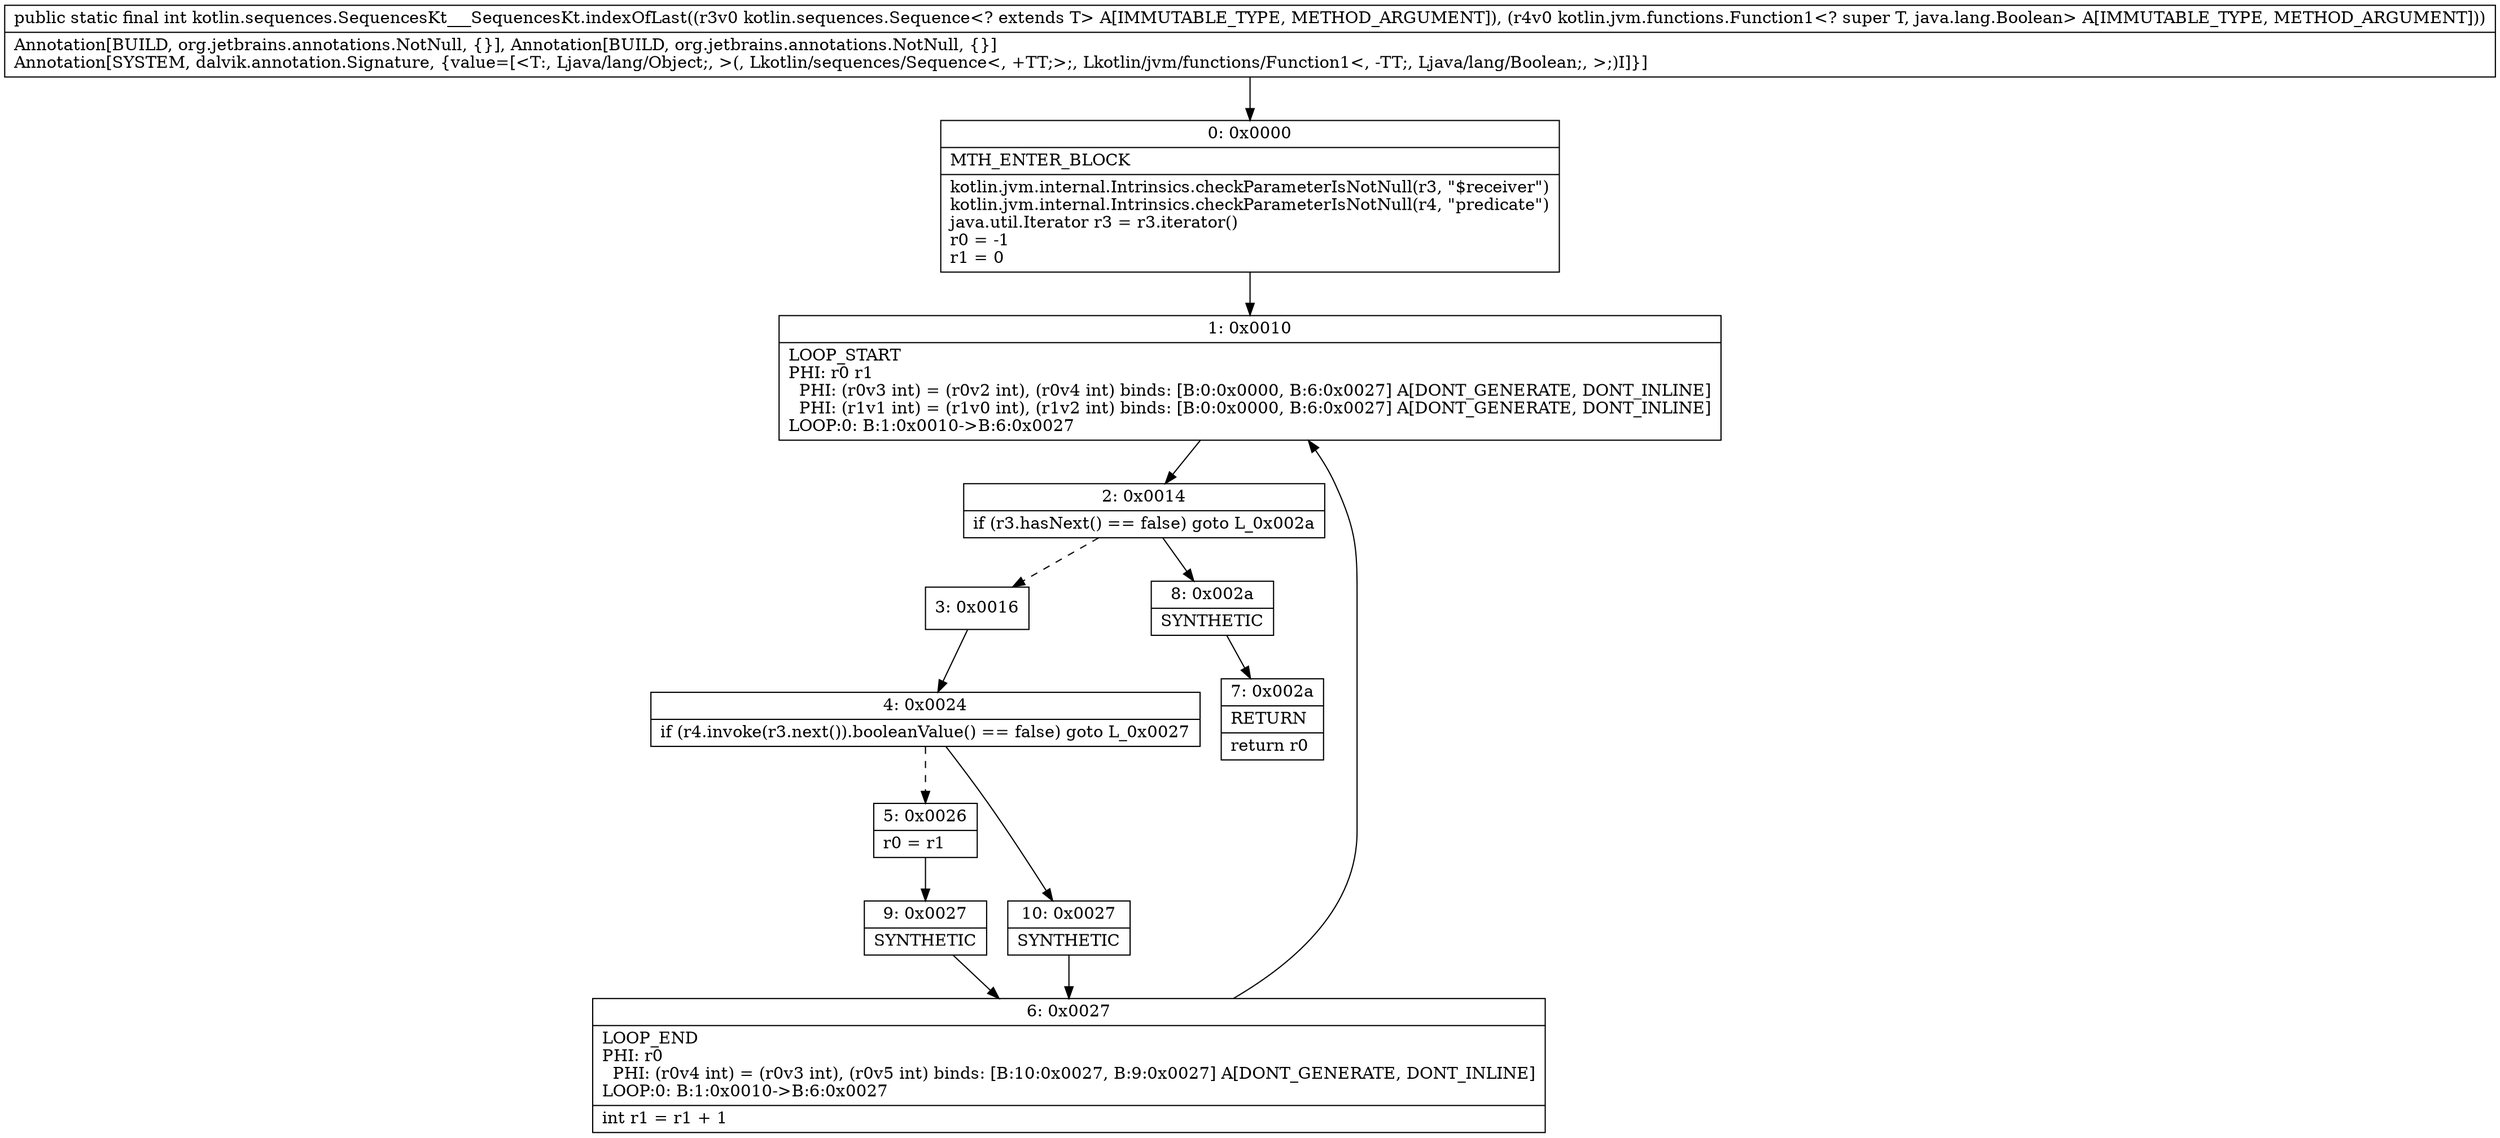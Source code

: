 digraph "CFG forkotlin.sequences.SequencesKt___SequencesKt.indexOfLast(Lkotlin\/sequences\/Sequence;Lkotlin\/jvm\/functions\/Function1;)I" {
Node_0 [shape=record,label="{0\:\ 0x0000|MTH_ENTER_BLOCK\l|kotlin.jvm.internal.Intrinsics.checkParameterIsNotNull(r3, \"$receiver\")\lkotlin.jvm.internal.Intrinsics.checkParameterIsNotNull(r4, \"predicate\")\ljava.util.Iterator r3 = r3.iterator()\lr0 = \-1\lr1 = 0\l}"];
Node_1 [shape=record,label="{1\:\ 0x0010|LOOP_START\lPHI: r0 r1 \l  PHI: (r0v3 int) = (r0v2 int), (r0v4 int) binds: [B:0:0x0000, B:6:0x0027] A[DONT_GENERATE, DONT_INLINE]\l  PHI: (r1v1 int) = (r1v0 int), (r1v2 int) binds: [B:0:0x0000, B:6:0x0027] A[DONT_GENERATE, DONT_INLINE]\lLOOP:0: B:1:0x0010\-\>B:6:0x0027\l}"];
Node_2 [shape=record,label="{2\:\ 0x0014|if (r3.hasNext() == false) goto L_0x002a\l}"];
Node_3 [shape=record,label="{3\:\ 0x0016}"];
Node_4 [shape=record,label="{4\:\ 0x0024|if (r4.invoke(r3.next()).booleanValue() == false) goto L_0x0027\l}"];
Node_5 [shape=record,label="{5\:\ 0x0026|r0 = r1\l}"];
Node_6 [shape=record,label="{6\:\ 0x0027|LOOP_END\lPHI: r0 \l  PHI: (r0v4 int) = (r0v3 int), (r0v5 int) binds: [B:10:0x0027, B:9:0x0027] A[DONT_GENERATE, DONT_INLINE]\lLOOP:0: B:1:0x0010\-\>B:6:0x0027\l|int r1 = r1 + 1\l}"];
Node_7 [shape=record,label="{7\:\ 0x002a|RETURN\l|return r0\l}"];
Node_8 [shape=record,label="{8\:\ 0x002a|SYNTHETIC\l}"];
Node_9 [shape=record,label="{9\:\ 0x0027|SYNTHETIC\l}"];
Node_10 [shape=record,label="{10\:\ 0x0027|SYNTHETIC\l}"];
MethodNode[shape=record,label="{public static final int kotlin.sequences.SequencesKt___SequencesKt.indexOfLast((r3v0 kotlin.sequences.Sequence\<? extends T\> A[IMMUTABLE_TYPE, METHOD_ARGUMENT]), (r4v0 kotlin.jvm.functions.Function1\<? super T, java.lang.Boolean\> A[IMMUTABLE_TYPE, METHOD_ARGUMENT]))  | Annotation[BUILD, org.jetbrains.annotations.NotNull, \{\}], Annotation[BUILD, org.jetbrains.annotations.NotNull, \{\}]\lAnnotation[SYSTEM, dalvik.annotation.Signature, \{value=[\<T:, Ljava\/lang\/Object;, \>(, Lkotlin\/sequences\/Sequence\<, +TT;\>;, Lkotlin\/jvm\/functions\/Function1\<, \-TT;, Ljava\/lang\/Boolean;, \>;)I]\}]\l}"];
MethodNode -> Node_0;
Node_0 -> Node_1;
Node_1 -> Node_2;
Node_2 -> Node_3[style=dashed];
Node_2 -> Node_8;
Node_3 -> Node_4;
Node_4 -> Node_5[style=dashed];
Node_4 -> Node_10;
Node_5 -> Node_9;
Node_6 -> Node_1;
Node_8 -> Node_7;
Node_9 -> Node_6;
Node_10 -> Node_6;
}

